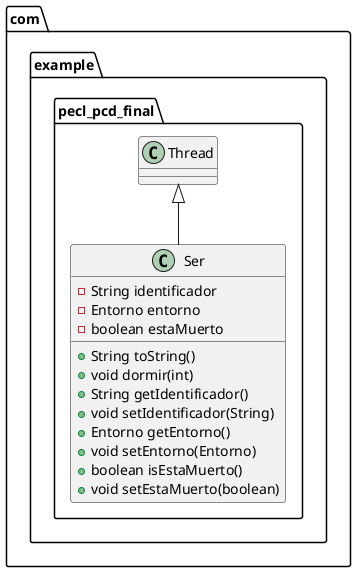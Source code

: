 @startuml
class com.example.pecl_pcd_final.Ser {
- String identificador
- Entorno entorno
- boolean estaMuerto
+ String toString()
+ void dormir(int)
+ String getIdentificador()
+ void setIdentificador(String)
+ Entorno getEntorno()
+ void setEntorno(Entorno)
+ boolean isEstaMuerto()
+ void setEstaMuerto(boolean)
}




com.example.pecl_pcd_final.Thread <|-- com.example.pecl_pcd_final.Ser
@enduml
